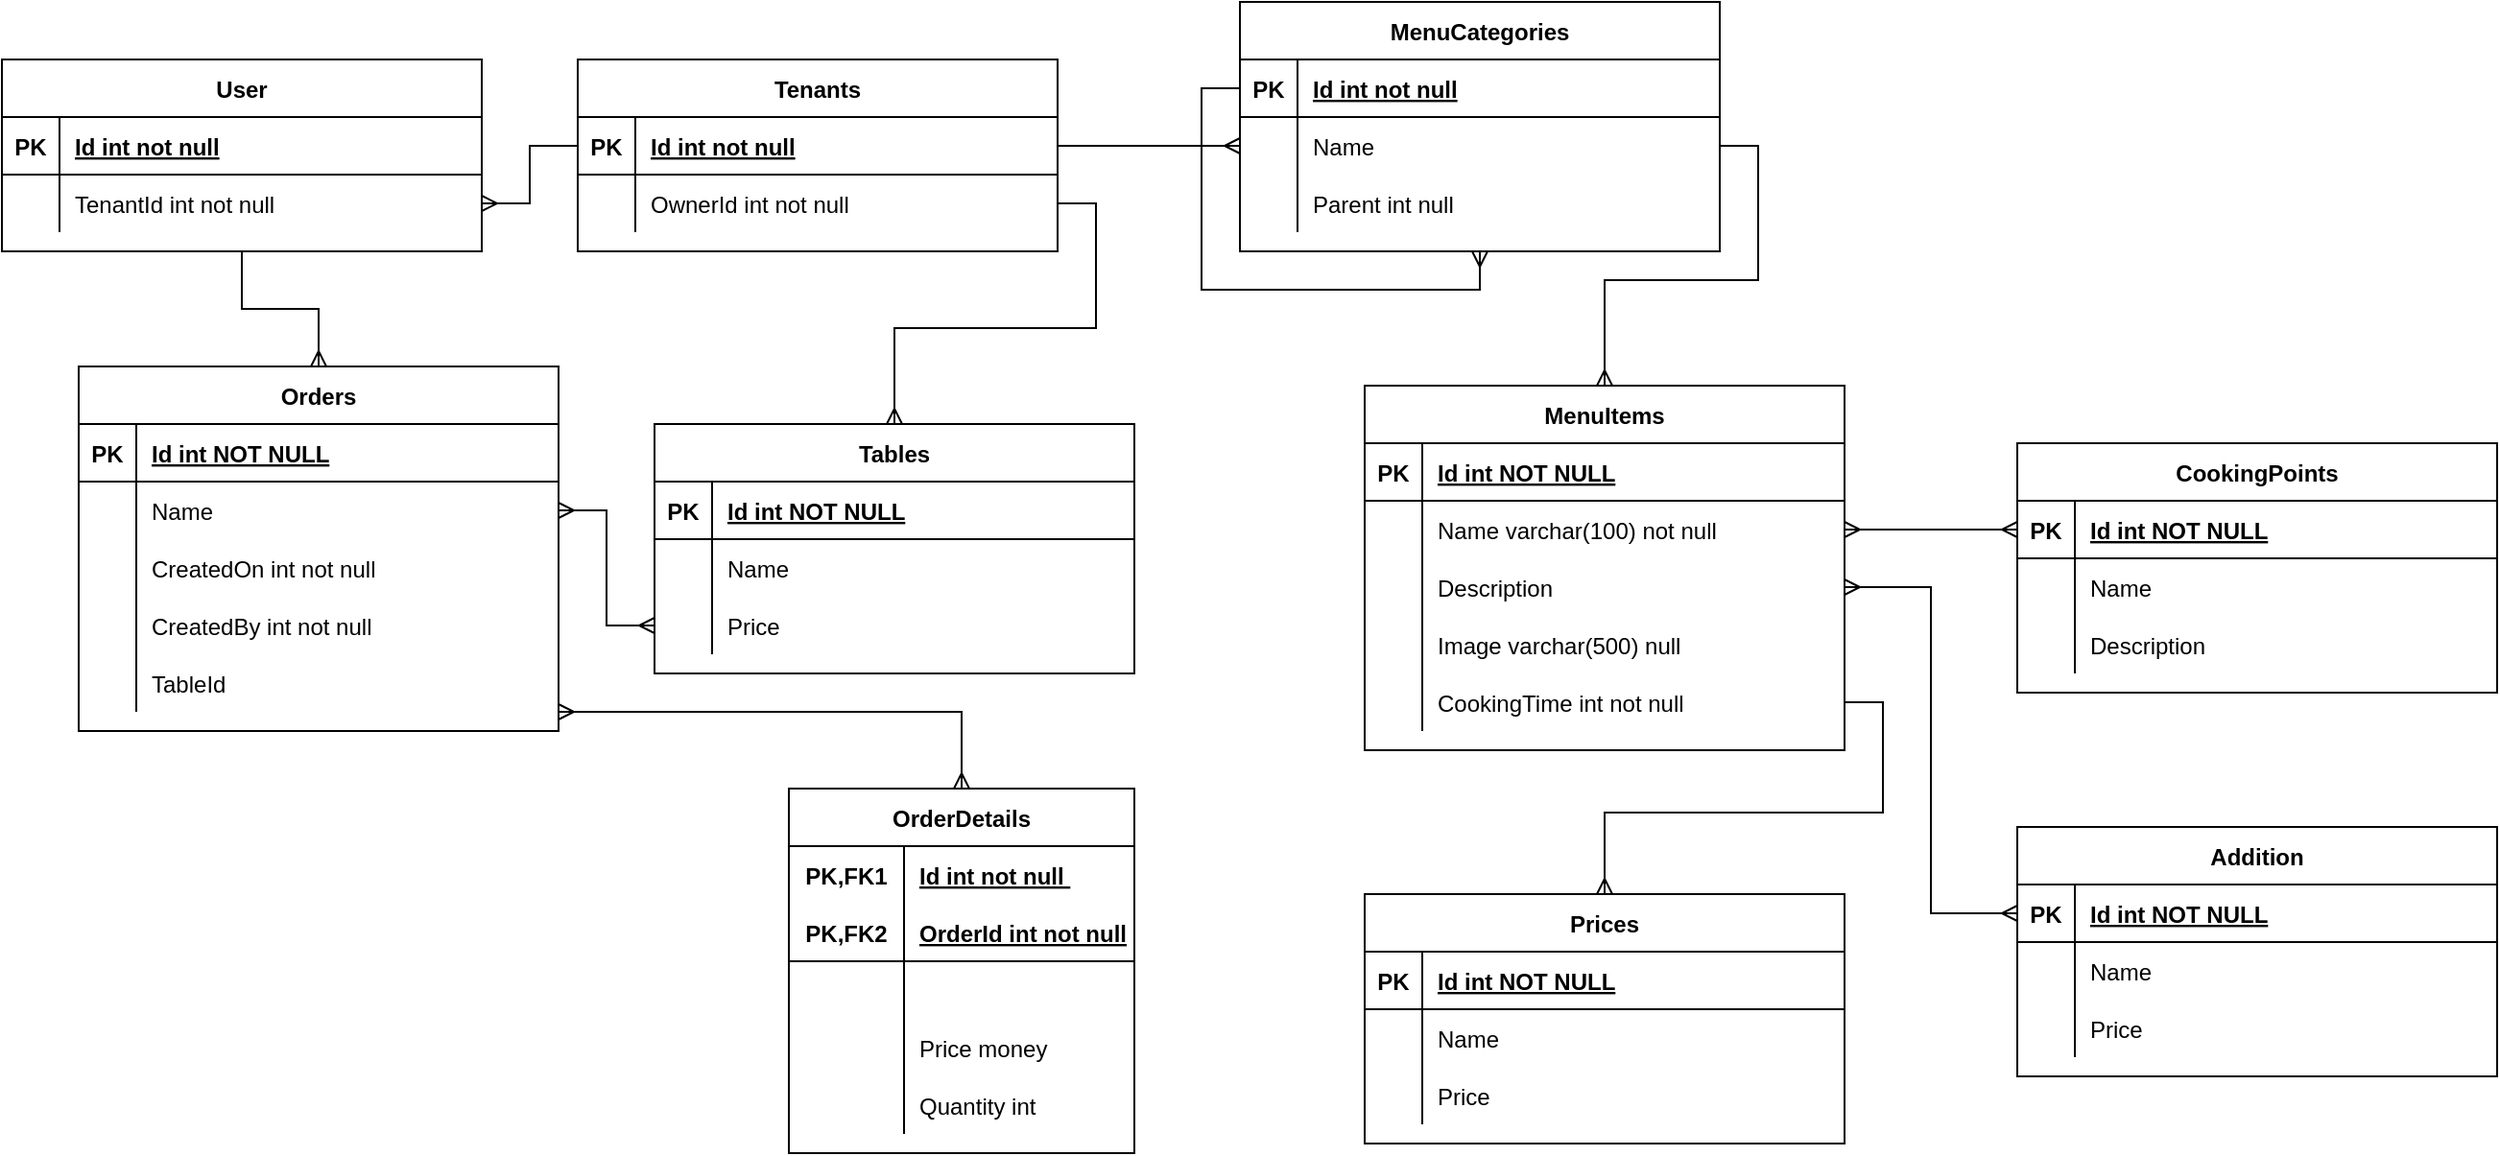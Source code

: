 <mxfile version="14.9.2" type="device"><diagram id="R2lEEEUBdFMjLlhIrx00" name="Page-1"><mxGraphModel dx="2318" dy="831" grid="1" gridSize="10" guides="1" tooltips="1" connect="1" arrows="1" fold="1" page="1" pageScale="1" pageWidth="850" pageHeight="1100" math="0" shadow="0" extFonts="Permanent Marker^https://fonts.googleapis.com/css?family=Permanent+Marker"><root><mxCell id="0"/><mxCell id="1" parent="0"/><mxCell id="C-vyLk0tnHw3VtMMgP7b-23" value="MenuItems" style="shape=table;startSize=30;container=1;collapsible=1;childLayout=tableLayout;fixedRows=1;rowLines=0;fontStyle=1;align=center;resizeLast=1;" parent="1" vertex="1"><mxGeometry x="490" y="220" width="250" height="190" as="geometry"/></mxCell><mxCell id="C-vyLk0tnHw3VtMMgP7b-24" value="" style="shape=partialRectangle;collapsible=0;dropTarget=0;pointerEvents=0;fillColor=none;points=[[0,0.5],[1,0.5]];portConstraint=eastwest;top=0;left=0;right=0;bottom=1;" parent="C-vyLk0tnHw3VtMMgP7b-23" vertex="1"><mxGeometry y="30" width="250" height="30" as="geometry"/></mxCell><mxCell id="C-vyLk0tnHw3VtMMgP7b-25" value="PK" style="shape=partialRectangle;overflow=hidden;connectable=0;fillColor=none;top=0;left=0;bottom=0;right=0;fontStyle=1;" parent="C-vyLk0tnHw3VtMMgP7b-24" vertex="1"><mxGeometry width="30" height="30" as="geometry"/></mxCell><mxCell id="C-vyLk0tnHw3VtMMgP7b-26" value="Id int NOT NULL " style="shape=partialRectangle;overflow=hidden;connectable=0;fillColor=none;top=0;left=0;bottom=0;right=0;align=left;spacingLeft=6;fontStyle=5;" parent="C-vyLk0tnHw3VtMMgP7b-24" vertex="1"><mxGeometry x="30" width="220" height="30" as="geometry"/></mxCell><mxCell id="C-vyLk0tnHw3VtMMgP7b-27" value="" style="shape=partialRectangle;collapsible=0;dropTarget=0;pointerEvents=0;fillColor=none;points=[[0,0.5],[1,0.5]];portConstraint=eastwest;top=0;left=0;right=0;bottom=0;" parent="C-vyLk0tnHw3VtMMgP7b-23" vertex="1"><mxGeometry y="60" width="250" height="30" as="geometry"/></mxCell><mxCell id="C-vyLk0tnHw3VtMMgP7b-28" value="" style="shape=partialRectangle;overflow=hidden;connectable=0;fillColor=none;top=0;left=0;bottom=0;right=0;" parent="C-vyLk0tnHw3VtMMgP7b-27" vertex="1"><mxGeometry width="30" height="30" as="geometry"/></mxCell><mxCell id="C-vyLk0tnHw3VtMMgP7b-29" value="Name varchar(100) not null" style="shape=partialRectangle;overflow=hidden;connectable=0;fillColor=none;top=0;left=0;bottom=0;right=0;align=left;spacingLeft=6;" parent="C-vyLk0tnHw3VtMMgP7b-27" vertex="1"><mxGeometry x="30" width="220" height="30" as="geometry"/></mxCell><mxCell id="rVOrzCmFOIdXaiSCGh7B-85" style="shape=partialRectangle;collapsible=0;dropTarget=0;pointerEvents=0;fillColor=none;points=[[0,0.5],[1,0.5]];portConstraint=eastwest;top=0;left=0;right=0;bottom=0;" parent="C-vyLk0tnHw3VtMMgP7b-23" vertex="1"><mxGeometry y="90" width="250" height="30" as="geometry"/></mxCell><mxCell id="rVOrzCmFOIdXaiSCGh7B-86" style="shape=partialRectangle;overflow=hidden;connectable=0;fillColor=none;top=0;left=0;bottom=0;right=0;" parent="rVOrzCmFOIdXaiSCGh7B-85" vertex="1"><mxGeometry width="30" height="30" as="geometry"/></mxCell><mxCell id="rVOrzCmFOIdXaiSCGh7B-87" value="Description" style="shape=partialRectangle;overflow=hidden;connectable=0;fillColor=none;top=0;left=0;bottom=0;right=0;align=left;spacingLeft=6;" parent="rVOrzCmFOIdXaiSCGh7B-85" vertex="1"><mxGeometry x="30" width="220" height="30" as="geometry"/></mxCell><mxCell id="rVOrzCmFOIdXaiSCGh7B-82" style="shape=partialRectangle;collapsible=0;dropTarget=0;pointerEvents=0;fillColor=none;points=[[0,0.5],[1,0.5]];portConstraint=eastwest;top=0;left=0;right=0;bottom=0;" parent="C-vyLk0tnHw3VtMMgP7b-23" vertex="1"><mxGeometry y="120" width="250" height="30" as="geometry"/></mxCell><mxCell id="rVOrzCmFOIdXaiSCGh7B-83" style="shape=partialRectangle;overflow=hidden;connectable=0;fillColor=none;top=0;left=0;bottom=0;right=0;" parent="rVOrzCmFOIdXaiSCGh7B-82" vertex="1"><mxGeometry width="30" height="30" as="geometry"/></mxCell><mxCell id="rVOrzCmFOIdXaiSCGh7B-84" value="Image varchar(500) null" style="shape=partialRectangle;overflow=hidden;connectable=0;fillColor=none;top=0;left=0;bottom=0;right=0;align=left;spacingLeft=6;" parent="rVOrzCmFOIdXaiSCGh7B-82" vertex="1"><mxGeometry x="30" width="220" height="30" as="geometry"/></mxCell><mxCell id="rVOrzCmFOIdXaiSCGh7B-69" style="shape=partialRectangle;collapsible=0;dropTarget=0;pointerEvents=0;fillColor=none;points=[[0,0.5],[1,0.5]];portConstraint=eastwest;top=0;left=0;right=0;bottom=0;" parent="C-vyLk0tnHw3VtMMgP7b-23" vertex="1"><mxGeometry y="150" width="250" height="30" as="geometry"/></mxCell><mxCell id="rVOrzCmFOIdXaiSCGh7B-70" style="shape=partialRectangle;overflow=hidden;connectable=0;fillColor=none;top=0;left=0;bottom=0;right=0;" parent="rVOrzCmFOIdXaiSCGh7B-69" vertex="1"><mxGeometry width="30" height="30" as="geometry"/></mxCell><mxCell id="rVOrzCmFOIdXaiSCGh7B-71" value="CookingTime int not null" style="shape=partialRectangle;overflow=hidden;connectable=0;fillColor=none;top=0;left=0;bottom=0;right=0;align=left;spacingLeft=6;" parent="rVOrzCmFOIdXaiSCGh7B-69" vertex="1"><mxGeometry x="30" width="220" height="30" as="geometry"/></mxCell><mxCell id="rVOrzCmFOIdXaiSCGh7B-1" value="MenuCategories" style="shape=table;startSize=30;container=1;collapsible=1;childLayout=tableLayout;fixedRows=1;rowLines=0;fontStyle=1;align=center;resizeLast=1;" parent="1" vertex="1"><mxGeometry x="425" y="20" width="250" height="130" as="geometry"/></mxCell><mxCell id="rVOrzCmFOIdXaiSCGh7B-42" style="edgeStyle=orthogonalEdgeStyle;rounded=0;orthogonalLoop=1;jettySize=auto;html=1;exitX=0;exitY=0.5;exitDx=0;exitDy=0;entryX=0.5;entryY=1;entryDx=0;entryDy=0;endArrow=ERmany;endFill=0;" parent="rVOrzCmFOIdXaiSCGh7B-1" source="rVOrzCmFOIdXaiSCGh7B-2" target="rVOrzCmFOIdXaiSCGh7B-1" edge="1"><mxGeometry relative="1" as="geometry"/></mxCell><mxCell id="rVOrzCmFOIdXaiSCGh7B-2" value="" style="shape=partialRectangle;collapsible=0;dropTarget=0;pointerEvents=0;fillColor=none;points=[[0,0.5],[1,0.5]];portConstraint=eastwest;top=0;left=0;right=0;bottom=1;" parent="rVOrzCmFOIdXaiSCGh7B-1" vertex="1"><mxGeometry y="30" width="250" height="30" as="geometry"/></mxCell><mxCell id="rVOrzCmFOIdXaiSCGh7B-3" value="PK" style="shape=partialRectangle;overflow=hidden;connectable=0;fillColor=none;top=0;left=0;bottom=0;right=0;fontStyle=1;" parent="rVOrzCmFOIdXaiSCGh7B-2" vertex="1"><mxGeometry width="30" height="30" as="geometry"/></mxCell><mxCell id="rVOrzCmFOIdXaiSCGh7B-4" value="Id int not null" style="shape=partialRectangle;overflow=hidden;connectable=0;fillColor=none;top=0;left=0;bottom=0;right=0;align=left;spacingLeft=6;fontStyle=5;" parent="rVOrzCmFOIdXaiSCGh7B-2" vertex="1"><mxGeometry x="30" width="220" height="30" as="geometry"/></mxCell><mxCell id="rVOrzCmFOIdXaiSCGh7B-5" value="" style="shape=partialRectangle;collapsible=0;dropTarget=0;pointerEvents=0;fillColor=none;points=[[0,0.5],[1,0.5]];portConstraint=eastwest;top=0;left=0;right=0;bottom=0;" parent="rVOrzCmFOIdXaiSCGh7B-1" vertex="1"><mxGeometry y="60" width="250" height="30" as="geometry"/></mxCell><mxCell id="rVOrzCmFOIdXaiSCGh7B-6" value="" style="shape=partialRectangle;overflow=hidden;connectable=0;fillColor=none;top=0;left=0;bottom=0;right=0;" parent="rVOrzCmFOIdXaiSCGh7B-5" vertex="1"><mxGeometry width="30" height="30" as="geometry"/></mxCell><mxCell id="rVOrzCmFOIdXaiSCGh7B-7" value="Name" style="shape=partialRectangle;overflow=hidden;connectable=0;fillColor=none;top=0;left=0;bottom=0;right=0;align=left;spacingLeft=6;" parent="rVOrzCmFOIdXaiSCGh7B-5" vertex="1"><mxGeometry x="30" width="220" height="30" as="geometry"/></mxCell><mxCell id="rVOrzCmFOIdXaiSCGh7B-88" style="shape=partialRectangle;collapsible=0;dropTarget=0;pointerEvents=0;fillColor=none;points=[[0,0.5],[1,0.5]];portConstraint=eastwest;top=0;left=0;right=0;bottom=0;" parent="rVOrzCmFOIdXaiSCGh7B-1" vertex="1"><mxGeometry y="90" width="250" height="30" as="geometry"/></mxCell><mxCell id="rVOrzCmFOIdXaiSCGh7B-89" style="shape=partialRectangle;overflow=hidden;connectable=0;fillColor=none;top=0;left=0;bottom=0;right=0;" parent="rVOrzCmFOIdXaiSCGh7B-88" vertex="1"><mxGeometry width="30" height="30" as="geometry"/></mxCell><mxCell id="rVOrzCmFOIdXaiSCGh7B-90" value="Parent int null" style="shape=partialRectangle;overflow=hidden;connectable=0;fillColor=none;top=0;left=0;bottom=0;right=0;align=left;spacingLeft=6;" parent="rVOrzCmFOIdXaiSCGh7B-88" vertex="1"><mxGeometry x="30" width="220" height="30" as="geometry"/></mxCell><mxCell id="rVOrzCmFOIdXaiSCGh7B-26" value="Tenants" style="shape=table;startSize=30;container=1;collapsible=1;childLayout=tableLayout;fixedRows=1;rowLines=0;fontStyle=1;align=center;resizeLast=1;" parent="1" vertex="1"><mxGeometry x="80" y="50" width="250" height="100" as="geometry"/></mxCell><mxCell id="rVOrzCmFOIdXaiSCGh7B-27" value="" style="shape=partialRectangle;collapsible=0;dropTarget=0;pointerEvents=0;fillColor=none;points=[[0,0.5],[1,0.5]];portConstraint=eastwest;top=0;left=0;right=0;bottom=1;" parent="rVOrzCmFOIdXaiSCGh7B-26" vertex="1"><mxGeometry y="30" width="250" height="30" as="geometry"/></mxCell><mxCell id="rVOrzCmFOIdXaiSCGh7B-28" value="PK" style="shape=partialRectangle;overflow=hidden;connectable=0;fillColor=none;top=0;left=0;bottom=0;right=0;fontStyle=1;" parent="rVOrzCmFOIdXaiSCGh7B-27" vertex="1"><mxGeometry width="30" height="30" as="geometry"/></mxCell><mxCell id="rVOrzCmFOIdXaiSCGh7B-29" value="Id int not null" style="shape=partialRectangle;overflow=hidden;connectable=0;fillColor=none;top=0;left=0;bottom=0;right=0;align=left;spacingLeft=6;fontStyle=5;" parent="rVOrzCmFOIdXaiSCGh7B-27" vertex="1"><mxGeometry x="30" width="220" height="30" as="geometry"/></mxCell><mxCell id="rVOrzCmFOIdXaiSCGh7B-30" value="" style="shape=partialRectangle;collapsible=0;dropTarget=0;pointerEvents=0;fillColor=none;points=[[0,0.5],[1,0.5]];portConstraint=eastwest;top=0;left=0;right=0;bottom=0;" parent="rVOrzCmFOIdXaiSCGh7B-26" vertex="1"><mxGeometry y="60" width="250" height="30" as="geometry"/></mxCell><mxCell id="rVOrzCmFOIdXaiSCGh7B-31" value="" style="shape=partialRectangle;overflow=hidden;connectable=0;fillColor=none;top=0;left=0;bottom=0;right=0;" parent="rVOrzCmFOIdXaiSCGh7B-30" vertex="1"><mxGeometry width="30" height="30" as="geometry"/></mxCell><mxCell id="rVOrzCmFOIdXaiSCGh7B-32" value="OwnerId int not null" style="shape=partialRectangle;overflow=hidden;connectable=0;fillColor=none;top=0;left=0;bottom=0;right=0;align=left;spacingLeft=6;" parent="rVOrzCmFOIdXaiSCGh7B-30" vertex="1"><mxGeometry x="30" width="220" height="30" as="geometry"/></mxCell><mxCell id="rVOrzCmFOIdXaiSCGh7B-41" style="edgeStyle=orthogonalEdgeStyle;rounded=0;orthogonalLoop=1;jettySize=auto;html=1;exitX=1;exitY=0.5;exitDx=0;exitDy=0;entryX=0.5;entryY=0;entryDx=0;entryDy=0;endArrow=ERmany;endFill=0;" parent="1" source="rVOrzCmFOIdXaiSCGh7B-5" target="C-vyLk0tnHw3VtMMgP7b-23" edge="1"><mxGeometry relative="1" as="geometry"/></mxCell><mxCell id="rVOrzCmFOIdXaiSCGh7B-45" style="edgeStyle=orthogonalEdgeStyle;rounded=0;orthogonalLoop=1;jettySize=auto;html=1;exitX=1;exitY=0.5;exitDx=0;exitDy=0;entryX=0;entryY=0.5;entryDx=0;entryDy=0;endArrow=ERmany;endFill=0;" parent="1" source="rVOrzCmFOIdXaiSCGh7B-27" target="rVOrzCmFOIdXaiSCGh7B-5" edge="1"><mxGeometry relative="1" as="geometry"/></mxCell><mxCell id="rVOrzCmFOIdXaiSCGh7B-53" value="" style="edgeStyle=orthogonalEdgeStyle;rounded=0;orthogonalLoop=1;jettySize=auto;html=1;endArrow=none;endFill=0;startArrow=ERmany;startFill=0;entryX=1;entryY=0.5;entryDx=0;entryDy=0;" parent="1" source="rVOrzCmFOIdXaiSCGh7B-46" target="rVOrzCmFOIdXaiSCGh7B-69" edge="1"><mxGeometry relative="1" as="geometry"/></mxCell><mxCell id="rVOrzCmFOIdXaiSCGh7B-46" value="Prices" style="shape=table;startSize=30;container=1;collapsible=1;childLayout=tableLayout;fixedRows=1;rowLines=0;fontStyle=1;align=center;resizeLast=1;" parent="1" vertex="1"><mxGeometry x="490" y="485" width="250" height="130" as="geometry"/></mxCell><mxCell id="rVOrzCmFOIdXaiSCGh7B-47" value="" style="shape=partialRectangle;collapsible=0;dropTarget=0;pointerEvents=0;fillColor=none;points=[[0,0.5],[1,0.5]];portConstraint=eastwest;top=0;left=0;right=0;bottom=1;" parent="rVOrzCmFOIdXaiSCGh7B-46" vertex="1"><mxGeometry y="30" width="250" height="30" as="geometry"/></mxCell><mxCell id="rVOrzCmFOIdXaiSCGh7B-48" value="PK" style="shape=partialRectangle;overflow=hidden;connectable=0;fillColor=none;top=0;left=0;bottom=0;right=0;fontStyle=1;" parent="rVOrzCmFOIdXaiSCGh7B-47" vertex="1"><mxGeometry width="30" height="30" as="geometry"/></mxCell><mxCell id="rVOrzCmFOIdXaiSCGh7B-49" value="Id int NOT NULL " style="shape=partialRectangle;overflow=hidden;connectable=0;fillColor=none;top=0;left=0;bottom=0;right=0;align=left;spacingLeft=6;fontStyle=5;" parent="rVOrzCmFOIdXaiSCGh7B-47" vertex="1"><mxGeometry x="30" width="220" height="30" as="geometry"/></mxCell><mxCell id="rVOrzCmFOIdXaiSCGh7B-50" value="" style="shape=partialRectangle;collapsible=0;dropTarget=0;pointerEvents=0;fillColor=none;points=[[0,0.5],[1,0.5]];portConstraint=eastwest;top=0;left=0;right=0;bottom=0;" parent="rVOrzCmFOIdXaiSCGh7B-46" vertex="1"><mxGeometry y="60" width="250" height="30" as="geometry"/></mxCell><mxCell id="rVOrzCmFOIdXaiSCGh7B-51" value="" style="shape=partialRectangle;overflow=hidden;connectable=0;fillColor=none;top=0;left=0;bottom=0;right=0;" parent="rVOrzCmFOIdXaiSCGh7B-50" vertex="1"><mxGeometry width="30" height="30" as="geometry"/></mxCell><mxCell id="rVOrzCmFOIdXaiSCGh7B-52" value="Name" style="shape=partialRectangle;overflow=hidden;connectable=0;fillColor=none;top=0;left=0;bottom=0;right=0;align=left;spacingLeft=6;" parent="rVOrzCmFOIdXaiSCGh7B-50" vertex="1"><mxGeometry x="30" width="220" height="30" as="geometry"/></mxCell><mxCell id="rVOrzCmFOIdXaiSCGh7B-55" style="shape=partialRectangle;collapsible=0;dropTarget=0;pointerEvents=0;fillColor=none;points=[[0,0.5],[1,0.5]];portConstraint=eastwest;top=0;left=0;right=0;bottom=0;" parent="rVOrzCmFOIdXaiSCGh7B-46" vertex="1"><mxGeometry y="90" width="250" height="30" as="geometry"/></mxCell><mxCell id="rVOrzCmFOIdXaiSCGh7B-56" style="shape=partialRectangle;overflow=hidden;connectable=0;fillColor=none;top=0;left=0;bottom=0;right=0;" parent="rVOrzCmFOIdXaiSCGh7B-55" vertex="1"><mxGeometry width="30" height="30" as="geometry"/></mxCell><mxCell id="rVOrzCmFOIdXaiSCGh7B-57" value="Price" style="shape=partialRectangle;overflow=hidden;connectable=0;fillColor=none;top=0;left=0;bottom=0;right=0;align=left;spacingLeft=6;" parent="rVOrzCmFOIdXaiSCGh7B-55" vertex="1"><mxGeometry x="30" width="220" height="30" as="geometry"/></mxCell><mxCell id="rVOrzCmFOIdXaiSCGh7B-58" value="CookingPoints" style="shape=table;startSize=30;container=1;collapsible=1;childLayout=tableLayout;fixedRows=1;rowLines=0;fontStyle=1;align=center;resizeLast=1;" parent="1" vertex="1"><mxGeometry x="830" y="250" width="250" height="130" as="geometry"/></mxCell><mxCell id="rVOrzCmFOIdXaiSCGh7B-59" value="" style="shape=partialRectangle;collapsible=0;dropTarget=0;pointerEvents=0;fillColor=none;points=[[0,0.5],[1,0.5]];portConstraint=eastwest;top=0;left=0;right=0;bottom=1;" parent="rVOrzCmFOIdXaiSCGh7B-58" vertex="1"><mxGeometry y="30" width="250" height="30" as="geometry"/></mxCell><mxCell id="rVOrzCmFOIdXaiSCGh7B-60" value="PK" style="shape=partialRectangle;overflow=hidden;connectable=0;fillColor=none;top=0;left=0;bottom=0;right=0;fontStyle=1;" parent="rVOrzCmFOIdXaiSCGh7B-59" vertex="1"><mxGeometry width="30" height="30" as="geometry"/></mxCell><mxCell id="rVOrzCmFOIdXaiSCGh7B-61" value="Id int NOT NULL " style="shape=partialRectangle;overflow=hidden;connectable=0;fillColor=none;top=0;left=0;bottom=0;right=0;align=left;spacingLeft=6;fontStyle=5;" parent="rVOrzCmFOIdXaiSCGh7B-59" vertex="1"><mxGeometry x="30" width="220" height="30" as="geometry"/></mxCell><mxCell id="rVOrzCmFOIdXaiSCGh7B-62" value="" style="shape=partialRectangle;collapsible=0;dropTarget=0;pointerEvents=0;fillColor=none;points=[[0,0.5],[1,0.5]];portConstraint=eastwest;top=0;left=0;right=0;bottom=0;" parent="rVOrzCmFOIdXaiSCGh7B-58" vertex="1"><mxGeometry y="60" width="250" height="30" as="geometry"/></mxCell><mxCell id="rVOrzCmFOIdXaiSCGh7B-63" value="" style="shape=partialRectangle;overflow=hidden;connectable=0;fillColor=none;top=0;left=0;bottom=0;right=0;" parent="rVOrzCmFOIdXaiSCGh7B-62" vertex="1"><mxGeometry width="30" height="30" as="geometry"/></mxCell><mxCell id="rVOrzCmFOIdXaiSCGh7B-64" value="Name" style="shape=partialRectangle;overflow=hidden;connectable=0;fillColor=none;top=0;left=0;bottom=0;right=0;align=left;spacingLeft=6;" parent="rVOrzCmFOIdXaiSCGh7B-62" vertex="1"><mxGeometry x="30" width="220" height="30" as="geometry"/></mxCell><mxCell id="rVOrzCmFOIdXaiSCGh7B-65" style="shape=partialRectangle;collapsible=0;dropTarget=0;pointerEvents=0;fillColor=none;points=[[0,0.5],[1,0.5]];portConstraint=eastwest;top=0;left=0;right=0;bottom=0;" parent="rVOrzCmFOIdXaiSCGh7B-58" vertex="1"><mxGeometry y="90" width="250" height="30" as="geometry"/></mxCell><mxCell id="rVOrzCmFOIdXaiSCGh7B-66" style="shape=partialRectangle;overflow=hidden;connectable=0;fillColor=none;top=0;left=0;bottom=0;right=0;" parent="rVOrzCmFOIdXaiSCGh7B-65" vertex="1"><mxGeometry width="30" height="30" as="geometry"/></mxCell><mxCell id="rVOrzCmFOIdXaiSCGh7B-67" value="Description" style="shape=partialRectangle;overflow=hidden;connectable=0;fillColor=none;top=0;left=0;bottom=0;right=0;align=left;spacingLeft=6;" parent="rVOrzCmFOIdXaiSCGh7B-65" vertex="1"><mxGeometry x="30" width="220" height="30" as="geometry"/></mxCell><mxCell id="rVOrzCmFOIdXaiSCGh7B-68" style="edgeStyle=orthogonalEdgeStyle;rounded=0;orthogonalLoop=1;jettySize=auto;html=1;exitX=0;exitY=0.5;exitDx=0;exitDy=0;entryX=1;entryY=0.5;entryDx=0;entryDy=0;startArrow=ERmany;startFill=0;endArrow=ERmany;endFill=0;" parent="1" source="rVOrzCmFOIdXaiSCGh7B-59" target="C-vyLk0tnHw3VtMMgP7b-27" edge="1"><mxGeometry relative="1" as="geometry"><Array as="points"><mxPoint x="820" y="295"/><mxPoint x="820" y="295"/></Array></mxGeometry></mxCell><mxCell id="rVOrzCmFOIdXaiSCGh7B-91" value="User" style="shape=table;startSize=30;container=1;collapsible=1;childLayout=tableLayout;fixedRows=1;rowLines=0;fontStyle=1;align=center;resizeLast=1;" parent="1" vertex="1"><mxGeometry x="-220" y="50" width="250" height="100" as="geometry"/></mxCell><mxCell id="rVOrzCmFOIdXaiSCGh7B-92" value="" style="shape=partialRectangle;collapsible=0;dropTarget=0;pointerEvents=0;fillColor=none;points=[[0,0.5],[1,0.5]];portConstraint=eastwest;top=0;left=0;right=0;bottom=1;" parent="rVOrzCmFOIdXaiSCGh7B-91" vertex="1"><mxGeometry y="30" width="250" height="30" as="geometry"/></mxCell><mxCell id="rVOrzCmFOIdXaiSCGh7B-93" value="PK" style="shape=partialRectangle;overflow=hidden;connectable=0;fillColor=none;top=0;left=0;bottom=0;right=0;fontStyle=1;" parent="rVOrzCmFOIdXaiSCGh7B-92" vertex="1"><mxGeometry width="30" height="30" as="geometry"/></mxCell><mxCell id="rVOrzCmFOIdXaiSCGh7B-94" value="Id int not null" style="shape=partialRectangle;overflow=hidden;connectable=0;fillColor=none;top=0;left=0;bottom=0;right=0;align=left;spacingLeft=6;fontStyle=5;" parent="rVOrzCmFOIdXaiSCGh7B-92" vertex="1"><mxGeometry x="30" width="220" height="30" as="geometry"/></mxCell><mxCell id="rVOrzCmFOIdXaiSCGh7B-95" value="" style="shape=partialRectangle;collapsible=0;dropTarget=0;pointerEvents=0;fillColor=none;points=[[0,0.5],[1,0.5]];portConstraint=eastwest;top=0;left=0;right=0;bottom=0;" parent="rVOrzCmFOIdXaiSCGh7B-91" vertex="1"><mxGeometry y="60" width="250" height="30" as="geometry"/></mxCell><mxCell id="rVOrzCmFOIdXaiSCGh7B-96" value="" style="shape=partialRectangle;overflow=hidden;connectable=0;fillColor=none;top=0;left=0;bottom=0;right=0;" parent="rVOrzCmFOIdXaiSCGh7B-95" vertex="1"><mxGeometry width="30" height="30" as="geometry"/></mxCell><mxCell id="rVOrzCmFOIdXaiSCGh7B-97" value="TenantId int not null" style="shape=partialRectangle;overflow=hidden;connectable=0;fillColor=none;top=0;left=0;bottom=0;right=0;align=left;spacingLeft=6;" parent="rVOrzCmFOIdXaiSCGh7B-95" vertex="1"><mxGeometry x="30" width="220" height="30" as="geometry"/></mxCell><mxCell id="rVOrzCmFOIdXaiSCGh7B-98" style="edgeStyle=orthogonalEdgeStyle;rounded=0;orthogonalLoop=1;jettySize=auto;html=1;exitX=1;exitY=0.5;exitDx=0;exitDy=0;entryX=0;entryY=0.5;entryDx=0;entryDy=0;startArrow=ERmany;startFill=0;endArrow=none;endFill=0;" parent="1" source="rVOrzCmFOIdXaiSCGh7B-95" target="rVOrzCmFOIdXaiSCGh7B-27" edge="1"><mxGeometry relative="1" as="geometry"/></mxCell><mxCell id="rVOrzCmFOIdXaiSCGh7B-109" value="" style="edgeStyle=orthogonalEdgeStyle;rounded=0;orthogonalLoop=1;jettySize=auto;html=1;startArrow=ERmany;startFill=0;endArrow=none;endFill=0;" parent="1" source="rVOrzCmFOIdXaiSCGh7B-99" target="rVOrzCmFOIdXaiSCGh7B-30" edge="1"><mxGeometry relative="1" as="geometry"/></mxCell><mxCell id="rVOrzCmFOIdXaiSCGh7B-99" value="Tables" style="shape=table;startSize=30;container=1;collapsible=1;childLayout=tableLayout;fixedRows=1;rowLines=0;fontStyle=1;align=center;resizeLast=1;" parent="1" vertex="1"><mxGeometry x="120" y="240" width="250" height="130" as="geometry"/></mxCell><mxCell id="rVOrzCmFOIdXaiSCGh7B-100" value="" style="shape=partialRectangle;collapsible=0;dropTarget=0;pointerEvents=0;fillColor=none;points=[[0,0.5],[1,0.5]];portConstraint=eastwest;top=0;left=0;right=0;bottom=1;" parent="rVOrzCmFOIdXaiSCGh7B-99" vertex="1"><mxGeometry y="30" width="250" height="30" as="geometry"/></mxCell><mxCell id="rVOrzCmFOIdXaiSCGh7B-101" value="PK" style="shape=partialRectangle;overflow=hidden;connectable=0;fillColor=none;top=0;left=0;bottom=0;right=0;fontStyle=1;" parent="rVOrzCmFOIdXaiSCGh7B-100" vertex="1"><mxGeometry width="30" height="30" as="geometry"/></mxCell><mxCell id="rVOrzCmFOIdXaiSCGh7B-102" value="Id int NOT NULL " style="shape=partialRectangle;overflow=hidden;connectable=0;fillColor=none;top=0;left=0;bottom=0;right=0;align=left;spacingLeft=6;fontStyle=5;" parent="rVOrzCmFOIdXaiSCGh7B-100" vertex="1"><mxGeometry x="30" width="220" height="30" as="geometry"/></mxCell><mxCell id="rVOrzCmFOIdXaiSCGh7B-103" value="" style="shape=partialRectangle;collapsible=0;dropTarget=0;pointerEvents=0;fillColor=none;points=[[0,0.5],[1,0.5]];portConstraint=eastwest;top=0;left=0;right=0;bottom=0;" parent="rVOrzCmFOIdXaiSCGh7B-99" vertex="1"><mxGeometry y="60" width="250" height="30" as="geometry"/></mxCell><mxCell id="rVOrzCmFOIdXaiSCGh7B-104" value="" style="shape=partialRectangle;overflow=hidden;connectable=0;fillColor=none;top=0;left=0;bottom=0;right=0;" parent="rVOrzCmFOIdXaiSCGh7B-103" vertex="1"><mxGeometry width="30" height="30" as="geometry"/></mxCell><mxCell id="rVOrzCmFOIdXaiSCGh7B-105" value="Name" style="shape=partialRectangle;overflow=hidden;connectable=0;fillColor=none;top=0;left=0;bottom=0;right=0;align=left;spacingLeft=6;" parent="rVOrzCmFOIdXaiSCGh7B-103" vertex="1"><mxGeometry x="30" width="220" height="30" as="geometry"/></mxCell><mxCell id="rVOrzCmFOIdXaiSCGh7B-106" style="shape=partialRectangle;collapsible=0;dropTarget=0;pointerEvents=0;fillColor=none;points=[[0,0.5],[1,0.5]];portConstraint=eastwest;top=0;left=0;right=0;bottom=0;" parent="rVOrzCmFOIdXaiSCGh7B-99" vertex="1"><mxGeometry y="90" width="250" height="30" as="geometry"/></mxCell><mxCell id="rVOrzCmFOIdXaiSCGh7B-107" style="shape=partialRectangle;overflow=hidden;connectable=0;fillColor=none;top=0;left=0;bottom=0;right=0;" parent="rVOrzCmFOIdXaiSCGh7B-106" vertex="1"><mxGeometry width="30" height="30" as="geometry"/></mxCell><mxCell id="rVOrzCmFOIdXaiSCGh7B-108" value="Price" style="shape=partialRectangle;overflow=hidden;connectable=0;fillColor=none;top=0;left=0;bottom=0;right=0;align=left;spacingLeft=6;" parent="rVOrzCmFOIdXaiSCGh7B-106" vertex="1"><mxGeometry x="30" width="220" height="30" as="geometry"/></mxCell><mxCell id="rVOrzCmFOIdXaiSCGh7B-136" value="" style="edgeStyle=orthogonalEdgeStyle;rounded=0;orthogonalLoop=1;jettySize=auto;html=1;startArrow=ERmany;startFill=0;endArrow=none;endFill=0;entryX=0.5;entryY=1;entryDx=0;entryDy=0;" parent="1" source="rVOrzCmFOIdXaiSCGh7B-110" target="rVOrzCmFOIdXaiSCGh7B-91" edge="1"><mxGeometry relative="1" as="geometry"><mxPoint x="-20" y="160" as="targetPoint"/></mxGeometry></mxCell><mxCell id="rVOrzCmFOIdXaiSCGh7B-110" value="Orders" style="shape=table;startSize=30;container=1;collapsible=1;childLayout=tableLayout;fixedRows=1;rowLines=0;fontStyle=1;align=center;resizeLast=1;" parent="1" vertex="1"><mxGeometry x="-180" y="210" width="250" height="190" as="geometry"/></mxCell><mxCell id="rVOrzCmFOIdXaiSCGh7B-111" value="" style="shape=partialRectangle;collapsible=0;dropTarget=0;pointerEvents=0;fillColor=none;points=[[0,0.5],[1,0.5]];portConstraint=eastwest;top=0;left=0;right=0;bottom=1;" parent="rVOrzCmFOIdXaiSCGh7B-110" vertex="1"><mxGeometry y="30" width="250" height="30" as="geometry"/></mxCell><mxCell id="rVOrzCmFOIdXaiSCGh7B-112" value="PK" style="shape=partialRectangle;overflow=hidden;connectable=0;fillColor=none;top=0;left=0;bottom=0;right=0;fontStyle=1;" parent="rVOrzCmFOIdXaiSCGh7B-111" vertex="1"><mxGeometry width="30" height="30" as="geometry"/></mxCell><mxCell id="rVOrzCmFOIdXaiSCGh7B-113" value="Id int NOT NULL " style="shape=partialRectangle;overflow=hidden;connectable=0;fillColor=none;top=0;left=0;bottom=0;right=0;align=left;spacingLeft=6;fontStyle=5;" parent="rVOrzCmFOIdXaiSCGh7B-111" vertex="1"><mxGeometry x="30" width="220" height="30" as="geometry"/></mxCell><mxCell id="rVOrzCmFOIdXaiSCGh7B-114" value="" style="shape=partialRectangle;collapsible=0;dropTarget=0;pointerEvents=0;fillColor=none;points=[[0,0.5],[1,0.5]];portConstraint=eastwest;top=0;left=0;right=0;bottom=0;" parent="rVOrzCmFOIdXaiSCGh7B-110" vertex="1"><mxGeometry y="60" width="250" height="30" as="geometry"/></mxCell><mxCell id="rVOrzCmFOIdXaiSCGh7B-115" value="" style="shape=partialRectangle;overflow=hidden;connectable=0;fillColor=none;top=0;left=0;bottom=0;right=0;" parent="rVOrzCmFOIdXaiSCGh7B-114" vertex="1"><mxGeometry width="30" height="30" as="geometry"/></mxCell><mxCell id="rVOrzCmFOIdXaiSCGh7B-116" value="Name" style="shape=partialRectangle;overflow=hidden;connectable=0;fillColor=none;top=0;left=0;bottom=0;right=0;align=left;spacingLeft=6;" parent="rVOrzCmFOIdXaiSCGh7B-114" vertex="1"><mxGeometry x="30" width="220" height="30" as="geometry"/></mxCell><mxCell id="rVOrzCmFOIdXaiSCGh7B-117" style="shape=partialRectangle;collapsible=0;dropTarget=0;pointerEvents=0;fillColor=none;points=[[0,0.5],[1,0.5]];portConstraint=eastwest;top=0;left=0;right=0;bottom=0;" parent="rVOrzCmFOIdXaiSCGh7B-110" vertex="1"><mxGeometry y="90" width="250" height="30" as="geometry"/></mxCell><mxCell id="rVOrzCmFOIdXaiSCGh7B-118" style="shape=partialRectangle;overflow=hidden;connectable=0;fillColor=none;top=0;left=0;bottom=0;right=0;" parent="rVOrzCmFOIdXaiSCGh7B-117" vertex="1"><mxGeometry width="30" height="30" as="geometry"/></mxCell><mxCell id="rVOrzCmFOIdXaiSCGh7B-119" value="CreatedOn int not null" style="shape=partialRectangle;overflow=hidden;connectable=0;fillColor=none;top=0;left=0;bottom=0;right=0;align=left;spacingLeft=6;" parent="rVOrzCmFOIdXaiSCGh7B-117" vertex="1"><mxGeometry x="30" width="220" height="30" as="geometry"/></mxCell><mxCell id="rVOrzCmFOIdXaiSCGh7B-120" style="shape=partialRectangle;collapsible=0;dropTarget=0;pointerEvents=0;fillColor=none;points=[[0,0.5],[1,0.5]];portConstraint=eastwest;top=0;left=0;right=0;bottom=0;" parent="rVOrzCmFOIdXaiSCGh7B-110" vertex="1"><mxGeometry y="120" width="250" height="30" as="geometry"/></mxCell><mxCell id="rVOrzCmFOIdXaiSCGh7B-121" style="shape=partialRectangle;overflow=hidden;connectable=0;fillColor=none;top=0;left=0;bottom=0;right=0;" parent="rVOrzCmFOIdXaiSCGh7B-120" vertex="1"><mxGeometry width="30" height="30" as="geometry"/></mxCell><mxCell id="rVOrzCmFOIdXaiSCGh7B-122" value="CreatedBy int not null" style="shape=partialRectangle;overflow=hidden;connectable=0;fillColor=none;top=0;left=0;bottom=0;right=0;align=left;spacingLeft=6;" parent="rVOrzCmFOIdXaiSCGh7B-120" vertex="1"><mxGeometry x="30" width="220" height="30" as="geometry"/></mxCell><mxCell id="rVOrzCmFOIdXaiSCGh7B-138" style="shape=partialRectangle;collapsible=0;dropTarget=0;pointerEvents=0;fillColor=none;points=[[0,0.5],[1,0.5]];portConstraint=eastwest;top=0;left=0;right=0;bottom=0;" parent="rVOrzCmFOIdXaiSCGh7B-110" vertex="1"><mxGeometry y="150" width="250" height="30" as="geometry"/></mxCell><mxCell id="rVOrzCmFOIdXaiSCGh7B-139" style="shape=partialRectangle;overflow=hidden;connectable=0;fillColor=none;top=0;left=0;bottom=0;right=0;" parent="rVOrzCmFOIdXaiSCGh7B-138" vertex="1"><mxGeometry width="30" height="30" as="geometry"/></mxCell><mxCell id="rVOrzCmFOIdXaiSCGh7B-140" value="TableId" style="shape=partialRectangle;overflow=hidden;connectable=0;fillColor=none;top=0;left=0;bottom=0;right=0;align=left;spacingLeft=6;" parent="rVOrzCmFOIdXaiSCGh7B-138" vertex="1"><mxGeometry x="30" width="220" height="30" as="geometry"/></mxCell><mxCell id="rVOrzCmFOIdXaiSCGh7B-141" value="" style="edgeStyle=orthogonalEdgeStyle;rounded=0;orthogonalLoop=1;jettySize=auto;html=1;startArrow=ERmany;startFill=0;endArrow=ERmany;endFill=0;exitX=0.5;exitY=0;exitDx=0;exitDy=0;" parent="1" source="rVOrzCmFOIdXaiSCGh7B-145" target="rVOrzCmFOIdXaiSCGh7B-138" edge="1"><mxGeometry relative="1" as="geometry"><mxPoint x="-55" y="440" as="sourcePoint"/><Array as="points"><mxPoint x="280" y="390"/></Array></mxGeometry></mxCell><mxCell id="rVOrzCmFOIdXaiSCGh7B-137" value="" style="edgeStyle=orthogonalEdgeStyle;rounded=0;orthogonalLoop=1;jettySize=auto;html=1;startArrow=ERmany;startFill=0;endArrow=ERmany;endFill=0;" parent="1" source="rVOrzCmFOIdXaiSCGh7B-114" target="rVOrzCmFOIdXaiSCGh7B-106" edge="1"><mxGeometry relative="1" as="geometry"/></mxCell><mxCell id="rVOrzCmFOIdXaiSCGh7B-145" value="OrderDetails" style="shape=table;startSize=30;container=1;collapsible=1;childLayout=tableLayout;fixedRows=1;rowLines=0;fontStyle=1;align=center;resizeLast=1;" parent="1" vertex="1"><mxGeometry x="190" y="430" width="180" height="190" as="geometry"/></mxCell><mxCell id="rVOrzCmFOIdXaiSCGh7B-146" value="" style="shape=partialRectangle;collapsible=0;dropTarget=0;pointerEvents=0;fillColor=none;top=0;left=0;bottom=0;right=0;points=[[0,0.5],[1,0.5]];portConstraint=eastwest;" parent="rVOrzCmFOIdXaiSCGh7B-145" vertex="1"><mxGeometry y="30" width="180" height="30" as="geometry"/></mxCell><mxCell id="rVOrzCmFOIdXaiSCGh7B-147" value="PK,FK1" style="shape=partialRectangle;connectable=0;fillColor=none;top=0;left=0;bottom=0;right=0;fontStyle=1;overflow=hidden;" parent="rVOrzCmFOIdXaiSCGh7B-146" vertex="1"><mxGeometry width="60" height="30" as="geometry"/></mxCell><mxCell id="rVOrzCmFOIdXaiSCGh7B-148" value="Id int not null " style="shape=partialRectangle;connectable=0;fillColor=none;top=0;left=0;bottom=0;right=0;align=left;spacingLeft=6;fontStyle=5;overflow=hidden;" parent="rVOrzCmFOIdXaiSCGh7B-146" vertex="1"><mxGeometry x="60" width="120" height="30" as="geometry"/></mxCell><mxCell id="rVOrzCmFOIdXaiSCGh7B-149" value="" style="shape=partialRectangle;collapsible=0;dropTarget=0;pointerEvents=0;fillColor=none;top=0;left=0;bottom=1;right=0;points=[[0,0.5],[1,0.5]];portConstraint=eastwest;" parent="rVOrzCmFOIdXaiSCGh7B-145" vertex="1"><mxGeometry y="60" width="180" height="30" as="geometry"/></mxCell><mxCell id="rVOrzCmFOIdXaiSCGh7B-150" value="PK,FK2" style="shape=partialRectangle;connectable=0;fillColor=none;top=0;left=0;bottom=0;right=0;fontStyle=1;overflow=hidden;" parent="rVOrzCmFOIdXaiSCGh7B-149" vertex="1"><mxGeometry width="60" height="30" as="geometry"/></mxCell><mxCell id="rVOrzCmFOIdXaiSCGh7B-151" value="OrderId int not null" style="shape=partialRectangle;connectable=0;fillColor=none;top=0;left=0;bottom=0;right=0;align=left;spacingLeft=6;fontStyle=5;overflow=hidden;" parent="rVOrzCmFOIdXaiSCGh7B-149" vertex="1"><mxGeometry x="60" width="120" height="30" as="geometry"/></mxCell><mxCell id="rVOrzCmFOIdXaiSCGh7B-152" value="" style="shape=partialRectangle;collapsible=0;dropTarget=0;pointerEvents=0;fillColor=none;top=0;left=0;bottom=0;right=0;points=[[0,0.5],[1,0.5]];portConstraint=eastwest;" parent="rVOrzCmFOIdXaiSCGh7B-145" vertex="1"><mxGeometry y="90" width="180" height="30" as="geometry"/></mxCell><mxCell id="rVOrzCmFOIdXaiSCGh7B-153" value="" style="shape=partialRectangle;connectable=0;fillColor=none;top=0;left=0;bottom=0;right=0;editable=1;overflow=hidden;" parent="rVOrzCmFOIdXaiSCGh7B-152" vertex="1"><mxGeometry width="60" height="30" as="geometry"/></mxCell><mxCell id="rVOrzCmFOIdXaiSCGh7B-154" value="" style="shape=partialRectangle;connectable=0;fillColor=none;top=0;left=0;bottom=0;right=0;align=left;spacingLeft=6;overflow=hidden;" parent="rVOrzCmFOIdXaiSCGh7B-152" vertex="1"><mxGeometry x="60" width="120" height="30" as="geometry"/></mxCell><mxCell id="rVOrzCmFOIdXaiSCGh7B-158" style="shape=partialRectangle;collapsible=0;dropTarget=0;pointerEvents=0;fillColor=none;top=0;left=0;bottom=0;right=0;points=[[0,0.5],[1,0.5]];portConstraint=eastwest;" parent="rVOrzCmFOIdXaiSCGh7B-145" vertex="1"><mxGeometry y="120" width="180" height="30" as="geometry"/></mxCell><mxCell id="rVOrzCmFOIdXaiSCGh7B-159" style="shape=partialRectangle;connectable=0;fillColor=none;top=0;left=0;bottom=0;right=0;editable=1;overflow=hidden;" parent="rVOrzCmFOIdXaiSCGh7B-158" vertex="1"><mxGeometry width="60" height="30" as="geometry"/></mxCell><mxCell id="rVOrzCmFOIdXaiSCGh7B-160" value="Price money" style="shape=partialRectangle;connectable=0;fillColor=none;top=0;left=0;bottom=0;right=0;align=left;spacingLeft=6;overflow=hidden;" parent="rVOrzCmFOIdXaiSCGh7B-158" vertex="1"><mxGeometry x="60" width="120" height="30" as="geometry"/></mxCell><mxCell id="rVOrzCmFOIdXaiSCGh7B-155" value="" style="shape=partialRectangle;collapsible=0;dropTarget=0;pointerEvents=0;fillColor=none;top=0;left=0;bottom=0;right=0;points=[[0,0.5],[1,0.5]];portConstraint=eastwest;" parent="rVOrzCmFOIdXaiSCGh7B-145" vertex="1"><mxGeometry y="150" width="180" height="30" as="geometry"/></mxCell><mxCell id="rVOrzCmFOIdXaiSCGh7B-156" value="" style="shape=partialRectangle;connectable=0;fillColor=none;top=0;left=0;bottom=0;right=0;editable=1;overflow=hidden;" parent="rVOrzCmFOIdXaiSCGh7B-155" vertex="1"><mxGeometry width="60" height="30" as="geometry"/></mxCell><mxCell id="rVOrzCmFOIdXaiSCGh7B-157" value="Quantity int" style="shape=partialRectangle;connectable=0;fillColor=none;top=0;left=0;bottom=0;right=0;align=left;spacingLeft=6;overflow=hidden;" parent="rVOrzCmFOIdXaiSCGh7B-155" vertex="1"><mxGeometry x="60" width="120" height="30" as="geometry"/></mxCell><mxCell id="xOgMPLMlanD1hLl0CDwc-1" value="Addition" style="shape=table;startSize=30;container=1;collapsible=1;childLayout=tableLayout;fixedRows=1;rowLines=0;fontStyle=1;align=center;resizeLast=1;" vertex="1" parent="1"><mxGeometry x="830" y="450" width="250" height="130" as="geometry"/></mxCell><mxCell id="xOgMPLMlanD1hLl0CDwc-2" value="" style="shape=partialRectangle;collapsible=0;dropTarget=0;pointerEvents=0;fillColor=none;points=[[0,0.5],[1,0.5]];portConstraint=eastwest;top=0;left=0;right=0;bottom=1;" vertex="1" parent="xOgMPLMlanD1hLl0CDwc-1"><mxGeometry y="30" width="250" height="30" as="geometry"/></mxCell><mxCell id="xOgMPLMlanD1hLl0CDwc-3" value="PK" style="shape=partialRectangle;overflow=hidden;connectable=0;fillColor=none;top=0;left=0;bottom=0;right=0;fontStyle=1;" vertex="1" parent="xOgMPLMlanD1hLl0CDwc-2"><mxGeometry width="30" height="30" as="geometry"/></mxCell><mxCell id="xOgMPLMlanD1hLl0CDwc-4" value="Id int NOT NULL " style="shape=partialRectangle;overflow=hidden;connectable=0;fillColor=none;top=0;left=0;bottom=0;right=0;align=left;spacingLeft=6;fontStyle=5;" vertex="1" parent="xOgMPLMlanD1hLl0CDwc-2"><mxGeometry x="30" width="220" height="30" as="geometry"/></mxCell><mxCell id="xOgMPLMlanD1hLl0CDwc-5" value="" style="shape=partialRectangle;collapsible=0;dropTarget=0;pointerEvents=0;fillColor=none;points=[[0,0.5],[1,0.5]];portConstraint=eastwest;top=0;left=0;right=0;bottom=0;" vertex="1" parent="xOgMPLMlanD1hLl0CDwc-1"><mxGeometry y="60" width="250" height="30" as="geometry"/></mxCell><mxCell id="xOgMPLMlanD1hLl0CDwc-6" value="" style="shape=partialRectangle;overflow=hidden;connectable=0;fillColor=none;top=0;left=0;bottom=0;right=0;" vertex="1" parent="xOgMPLMlanD1hLl0CDwc-5"><mxGeometry width="30" height="30" as="geometry"/></mxCell><mxCell id="xOgMPLMlanD1hLl0CDwc-7" value="Name" style="shape=partialRectangle;overflow=hidden;connectable=0;fillColor=none;top=0;left=0;bottom=0;right=0;align=left;spacingLeft=6;" vertex="1" parent="xOgMPLMlanD1hLl0CDwc-5"><mxGeometry x="30" width="220" height="30" as="geometry"/></mxCell><mxCell id="xOgMPLMlanD1hLl0CDwc-8" style="shape=partialRectangle;collapsible=0;dropTarget=0;pointerEvents=0;fillColor=none;points=[[0,0.5],[1,0.5]];portConstraint=eastwest;top=0;left=0;right=0;bottom=0;" vertex="1" parent="xOgMPLMlanD1hLl0CDwc-1"><mxGeometry y="90" width="250" height="30" as="geometry"/></mxCell><mxCell id="xOgMPLMlanD1hLl0CDwc-9" style="shape=partialRectangle;overflow=hidden;connectable=0;fillColor=none;top=0;left=0;bottom=0;right=0;" vertex="1" parent="xOgMPLMlanD1hLl0CDwc-8"><mxGeometry width="30" height="30" as="geometry"/></mxCell><mxCell id="xOgMPLMlanD1hLl0CDwc-10" value="Price" style="shape=partialRectangle;overflow=hidden;connectable=0;fillColor=none;top=0;left=0;bottom=0;right=0;align=left;spacingLeft=6;" vertex="1" parent="xOgMPLMlanD1hLl0CDwc-8"><mxGeometry x="30" width="220" height="30" as="geometry"/></mxCell><mxCell id="xOgMPLMlanD1hLl0CDwc-11" style="edgeStyle=orthogonalEdgeStyle;rounded=0;orthogonalLoop=1;jettySize=auto;html=1;exitX=0;exitY=0.5;exitDx=0;exitDy=0;entryX=1;entryY=0.5;entryDx=0;entryDy=0;endArrow=ERmany;endFill=0;startArrow=ERmany;startFill=0;" edge="1" parent="1" source="xOgMPLMlanD1hLl0CDwc-2" target="rVOrzCmFOIdXaiSCGh7B-85"><mxGeometry relative="1" as="geometry"/></mxCell></root></mxGraphModel></diagram></mxfile>